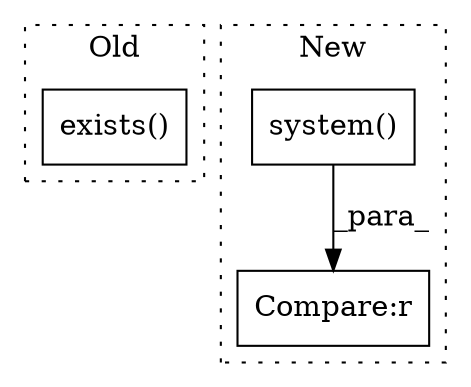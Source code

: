 digraph G {
subgraph cluster0 {
1 [label="exists()" a="75" s="1151,1173" l="15,1" shape="box"];
label = "Old";
style="dotted";
}
subgraph cluster1 {
2 [label="system()" a="75" s="1340" l="17" shape="box"];
3 [label="Compare:r" a="40" s="1340" l="29" shape="box"];
label = "New";
style="dotted";
}
2 -> 3 [label="_para_"];
}